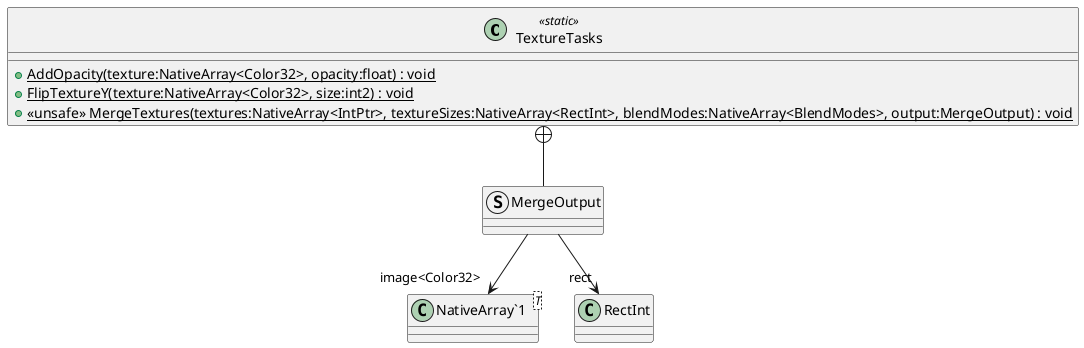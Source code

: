@startuml
class TextureTasks <<static>> {
    + {static} AddOpacity(texture:NativeArray<Color32>, opacity:float) : void
    + {static} FlipTextureY(texture:NativeArray<Color32>, size:int2) : void
    + {static} <<unsafe>> MergeTextures(textures:NativeArray<IntPtr>, textureSizes:NativeArray<RectInt>, blendModes:NativeArray<BlendModes>, output:MergeOutput) : void
}
struct MergeOutput {
}
class "NativeArray`1"<T> {
}
TextureTasks +-- MergeOutput
MergeOutput --> "rect" RectInt
MergeOutput --> "image<Color32>" "NativeArray`1"
@enduml
